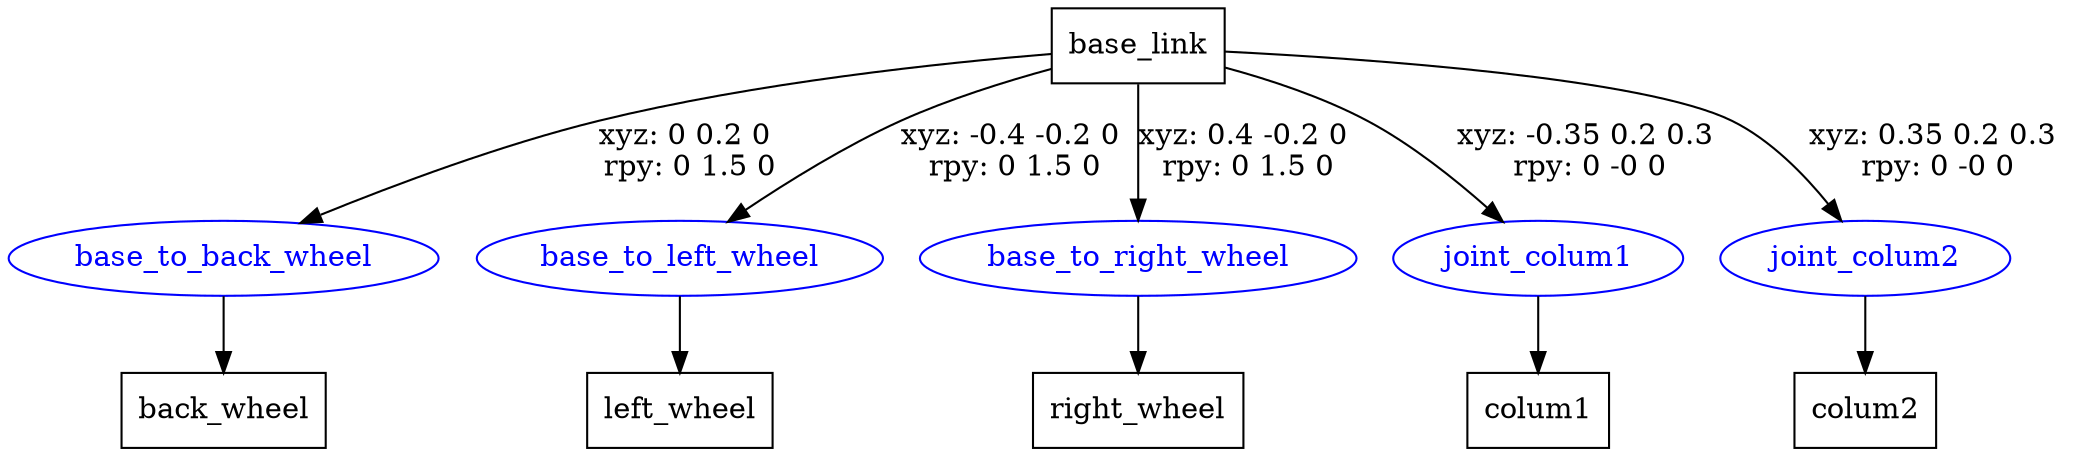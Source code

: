 digraph G {
node [shape=box];
"base_link" [label="base_link"];
"back_wheel" [label="back_wheel"];
"left_wheel" [label="left_wheel"];
"right_wheel" [label="right_wheel"];
"colum1" [label="colum1"];
"colum2" [label="colum2"];
node [shape=ellipse, color=blue, fontcolor=blue];
"base_link" -> "base_to_back_wheel" [label="xyz: 0 0.2 0 \nrpy: 0 1.5 0"]
"base_to_back_wheel" -> "back_wheel"
"base_link" -> "base_to_left_wheel" [label="xyz: -0.4 -0.2 0 \nrpy: 0 1.5 0"]
"base_to_left_wheel" -> "left_wheel"
"base_link" -> "base_to_right_wheel" [label="xyz: 0.4 -0.2 0 \nrpy: 0 1.5 0"]
"base_to_right_wheel" -> "right_wheel"
"base_link" -> "joint_colum1" [label="xyz: -0.35 0.2 0.3 \nrpy: 0 -0 0"]
"joint_colum1" -> "colum1"
"base_link" -> "joint_colum2" [label="xyz: 0.35 0.2 0.3 \nrpy: 0 -0 0"]
"joint_colum2" -> "colum2"
}
